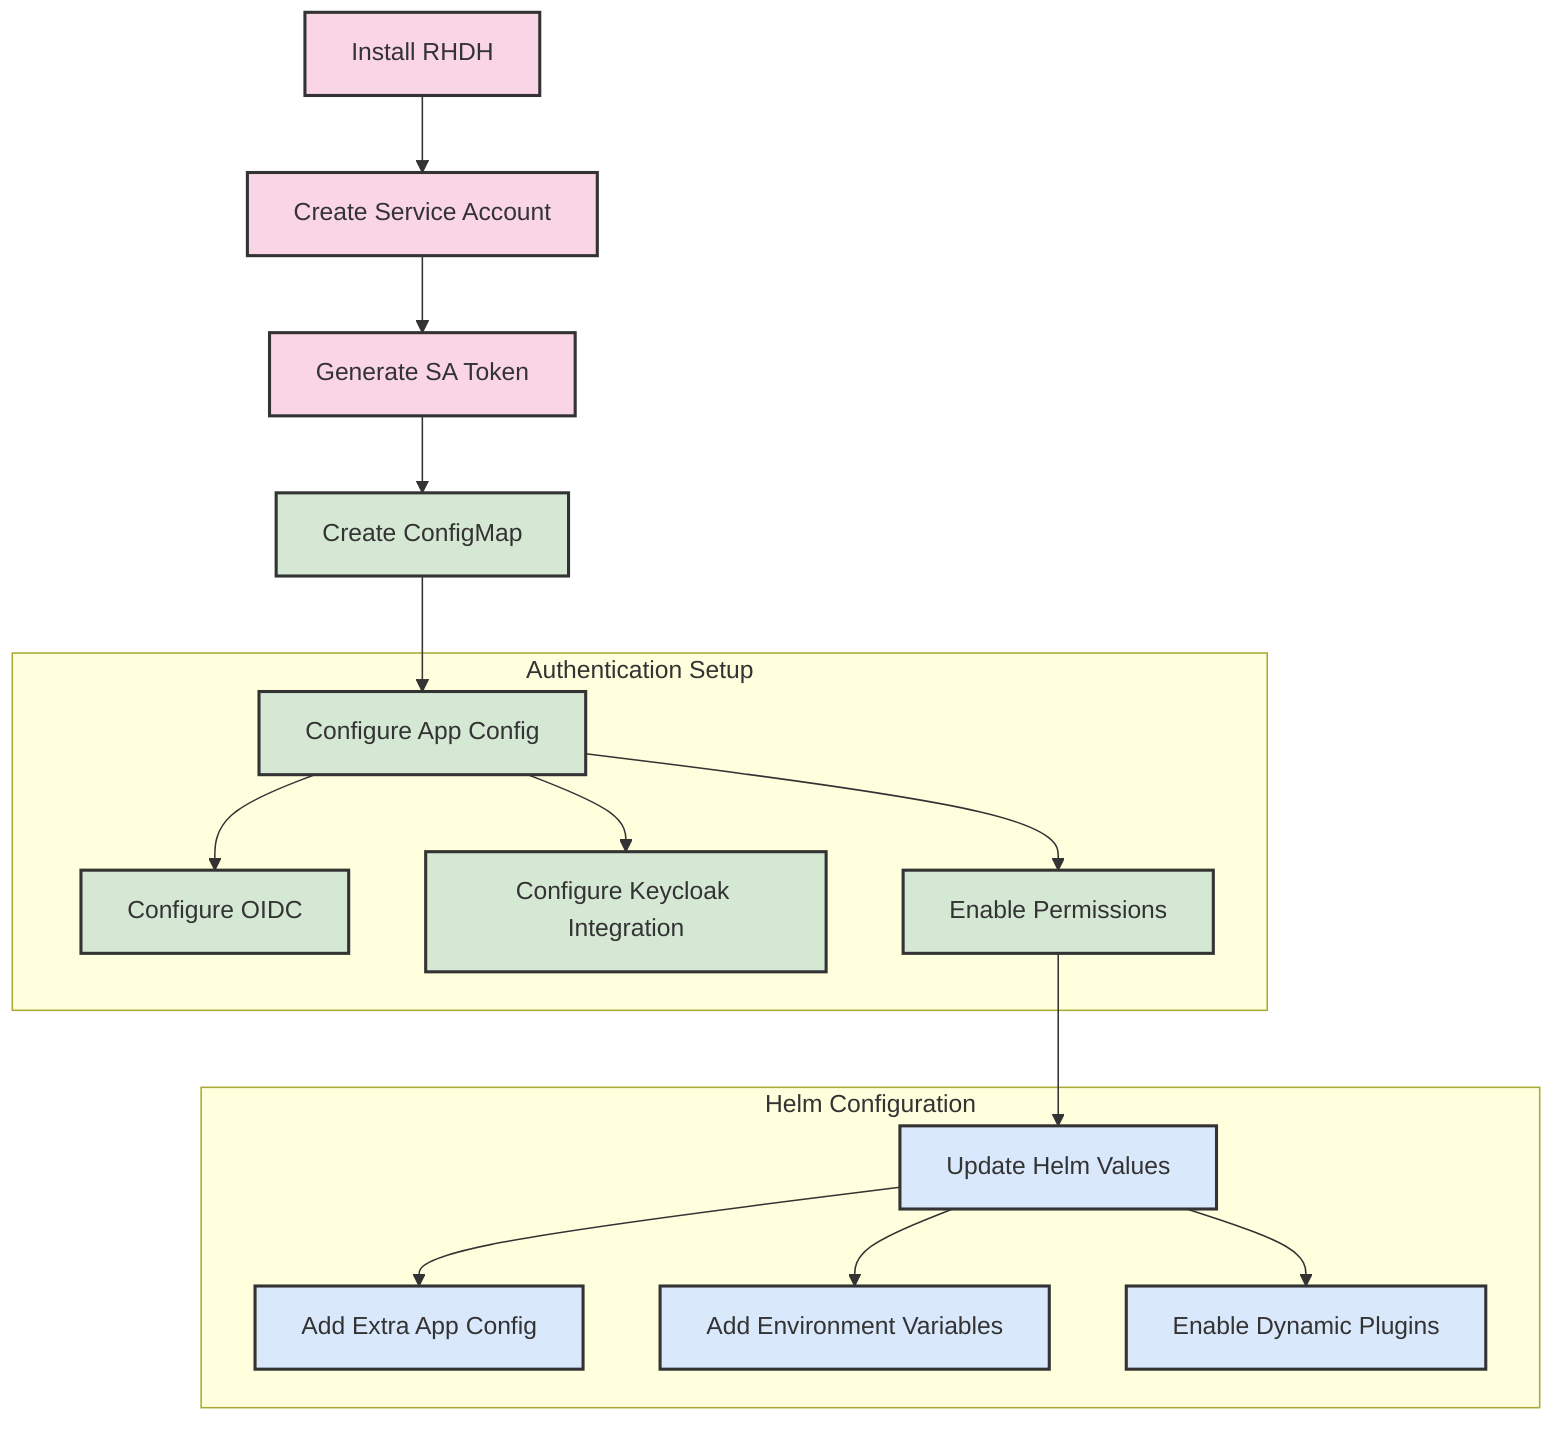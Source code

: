 flowchart TD
    A[Install RHDH] --> B[Create Service Account]
    B --> C[Generate SA Token]
    C --> D[Create ConfigMap]
    D --> E[Configure App Config]
    
    subgraph "Authentication Setup"
        E --> F[Configure OIDC]
        E --> G[Configure Keycloak Integration]
        E --> H[Enable Permissions]
    end
    
    subgraph "Helm Configuration"
        I[Update Helm Values]
        I --> J[Add Extra App Config]
        I --> K[Add Environment Variables]
        I --> L[Enable Dynamic Plugins]
    end
    
    H --> I
    
    style A fill:#f9d5e5,stroke:#333,stroke-width:2px
    style B fill:#f9d5e5,stroke:#333,stroke-width:2px
    style C fill:#f9d5e5,stroke:#333,stroke-width:2px
    style D fill:#d5e8d4,stroke:#333,stroke-width:2px
    style E fill:#d5e8d4,stroke:#333,stroke-width:2px
    style F fill:#d5e8d4,stroke:#333,stroke-width:2px
    style G fill:#d5e8d4,stroke:#333,stroke-width:2px
    style H fill:#d5e8d4,stroke:#333,stroke-width:2px
    style I fill:#dae8fc,stroke:#333,stroke-width:2px
    style J fill:#dae8fc,stroke:#333,stroke-width:2px
    style K fill:#dae8fc,stroke:#333,stroke-width:2px
    style L fill:#dae8fc,stroke:#333,stroke-width:2px